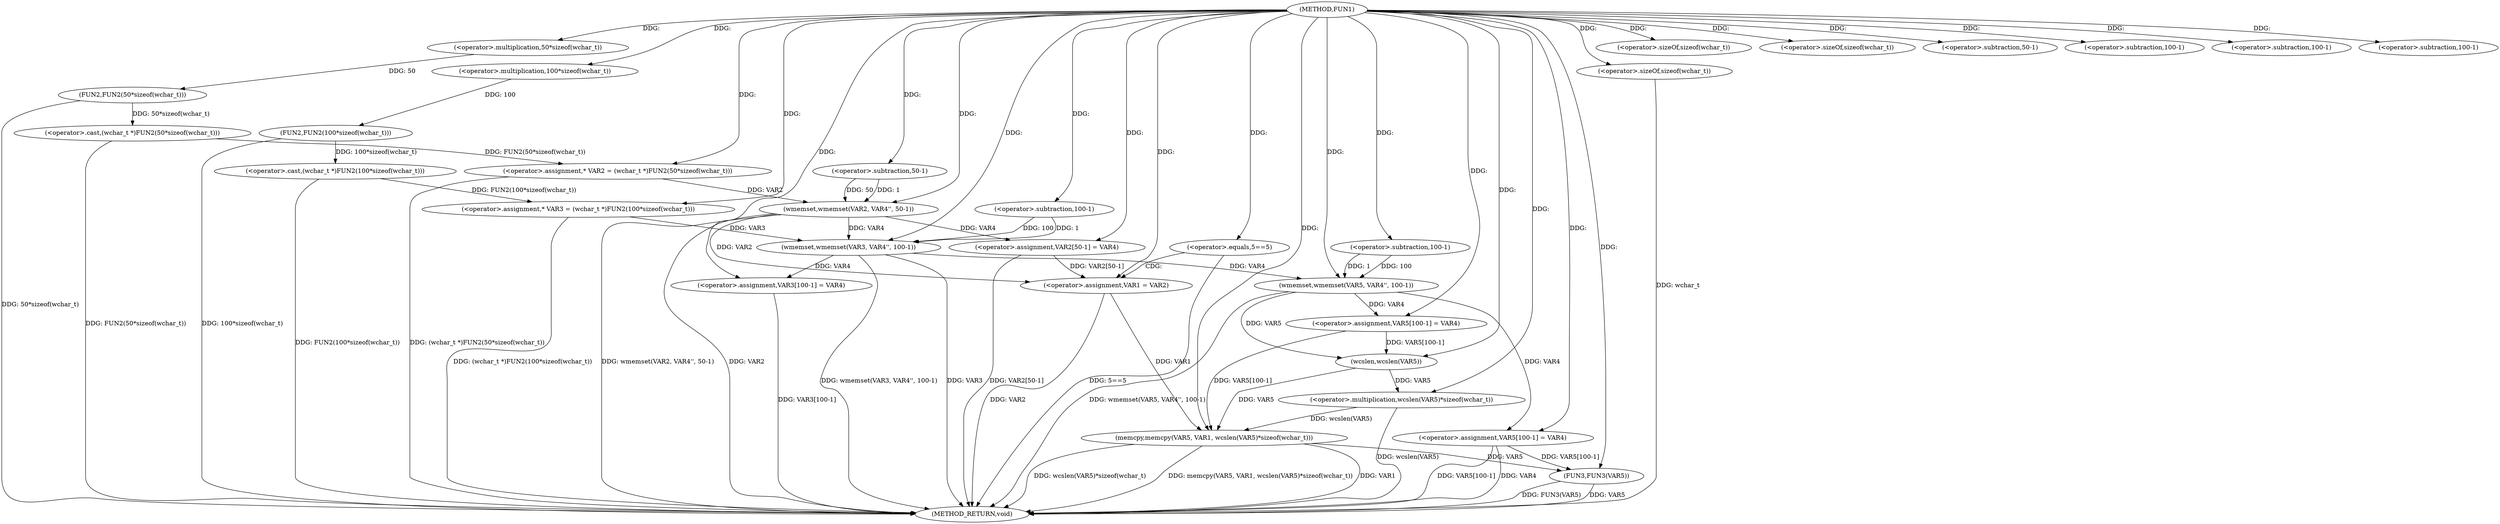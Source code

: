 digraph FUN1 {  
"1000100" [label = "(METHOD,FUN1)" ]
"1000189" [label = "(METHOD_RETURN,void)" ]
"1000104" [label = "(<operator>.assignment,* VAR2 = (wchar_t *)FUN2(50*sizeof(wchar_t)))" ]
"1000106" [label = "(<operator>.cast,(wchar_t *)FUN2(50*sizeof(wchar_t)))" ]
"1000108" [label = "(FUN2,FUN2(50*sizeof(wchar_t)))" ]
"1000109" [label = "(<operator>.multiplication,50*sizeof(wchar_t))" ]
"1000111" [label = "(<operator>.sizeOf,sizeof(wchar_t))" ]
"1000114" [label = "(<operator>.assignment,* VAR3 = (wchar_t *)FUN2(100*sizeof(wchar_t)))" ]
"1000116" [label = "(<operator>.cast,(wchar_t *)FUN2(100*sizeof(wchar_t)))" ]
"1000118" [label = "(FUN2,FUN2(100*sizeof(wchar_t)))" ]
"1000119" [label = "(<operator>.multiplication,100*sizeof(wchar_t))" ]
"1000121" [label = "(<operator>.sizeOf,sizeof(wchar_t))" ]
"1000123" [label = "(wmemset,wmemset(VAR2, VAR4'', 50-1))" ]
"1000126" [label = "(<operator>.subtraction,50-1)" ]
"1000129" [label = "(<operator>.assignment,VAR2[50-1] = VAR4)" ]
"1000132" [label = "(<operator>.subtraction,50-1)" ]
"1000136" [label = "(wmemset,wmemset(VAR3, VAR4'', 100-1))" ]
"1000139" [label = "(<operator>.subtraction,100-1)" ]
"1000142" [label = "(<operator>.assignment,VAR3[100-1] = VAR4)" ]
"1000145" [label = "(<operator>.subtraction,100-1)" ]
"1000150" [label = "(<operator>.equals,5==5)" ]
"1000154" [label = "(<operator>.assignment,VAR1 = VAR2)" ]
"1000159" [label = "(wmemset,wmemset(VAR5, VAR4'', 100-1))" ]
"1000162" [label = "(<operator>.subtraction,100-1)" ]
"1000165" [label = "(<operator>.assignment,VAR5[100-1] = VAR4)" ]
"1000168" [label = "(<operator>.subtraction,100-1)" ]
"1000172" [label = "(memcpy,memcpy(VAR5, VAR1, wcslen(VAR5)*sizeof(wchar_t)))" ]
"1000175" [label = "(<operator>.multiplication,wcslen(VAR5)*sizeof(wchar_t))" ]
"1000176" [label = "(wcslen,wcslen(VAR5))" ]
"1000178" [label = "(<operator>.sizeOf,sizeof(wchar_t))" ]
"1000180" [label = "(<operator>.assignment,VAR5[100-1] = VAR4)" ]
"1000183" [label = "(<operator>.subtraction,100-1)" ]
"1000187" [label = "(FUN3,FUN3(VAR5))" ]
  "1000106" -> "1000189"  [ label = "DDG: FUN2(50*sizeof(wchar_t))"] 
  "1000180" -> "1000189"  [ label = "DDG: VAR5[100-1]"] 
  "1000175" -> "1000189"  [ label = "DDG: wcslen(VAR5)"] 
  "1000116" -> "1000189"  [ label = "DDG: FUN2(100*sizeof(wchar_t))"] 
  "1000150" -> "1000189"  [ label = "DDG: 5==5"] 
  "1000154" -> "1000189"  [ label = "DDG: VAR2"] 
  "1000118" -> "1000189"  [ label = "DDG: 100*sizeof(wchar_t)"] 
  "1000123" -> "1000189"  [ label = "DDG: VAR2"] 
  "1000159" -> "1000189"  [ label = "DDG: wmemset(VAR5, VAR4'', 100-1)"] 
  "1000187" -> "1000189"  [ label = "DDG: VAR5"] 
  "1000129" -> "1000189"  [ label = "DDG: VAR2[50-1]"] 
  "1000180" -> "1000189"  [ label = "DDG: VAR4"] 
  "1000172" -> "1000189"  [ label = "DDG: memcpy(VAR5, VAR1, wcslen(VAR5)*sizeof(wchar_t))"] 
  "1000187" -> "1000189"  [ label = "DDG: FUN3(VAR5)"] 
  "1000178" -> "1000189"  [ label = "DDG: wchar_t"] 
  "1000123" -> "1000189"  [ label = "DDG: wmemset(VAR2, VAR4'', 50-1)"] 
  "1000142" -> "1000189"  [ label = "DDG: VAR3[100-1]"] 
  "1000136" -> "1000189"  [ label = "DDG: wmemset(VAR3, VAR4'', 100-1)"] 
  "1000114" -> "1000189"  [ label = "DDG: (wchar_t *)FUN2(100*sizeof(wchar_t))"] 
  "1000172" -> "1000189"  [ label = "DDG: VAR1"] 
  "1000136" -> "1000189"  [ label = "DDG: VAR3"] 
  "1000104" -> "1000189"  [ label = "DDG: (wchar_t *)FUN2(50*sizeof(wchar_t))"] 
  "1000172" -> "1000189"  [ label = "DDG: wcslen(VAR5)*sizeof(wchar_t)"] 
  "1000108" -> "1000189"  [ label = "DDG: 50*sizeof(wchar_t)"] 
  "1000106" -> "1000104"  [ label = "DDG: FUN2(50*sizeof(wchar_t))"] 
  "1000100" -> "1000104"  [ label = "DDG: "] 
  "1000108" -> "1000106"  [ label = "DDG: 50*sizeof(wchar_t)"] 
  "1000109" -> "1000108"  [ label = "DDG: 50"] 
  "1000100" -> "1000109"  [ label = "DDG: "] 
  "1000100" -> "1000111"  [ label = "DDG: "] 
  "1000116" -> "1000114"  [ label = "DDG: FUN2(100*sizeof(wchar_t))"] 
  "1000100" -> "1000114"  [ label = "DDG: "] 
  "1000118" -> "1000116"  [ label = "DDG: 100*sizeof(wchar_t)"] 
  "1000119" -> "1000118"  [ label = "DDG: 100"] 
  "1000100" -> "1000119"  [ label = "DDG: "] 
  "1000100" -> "1000121"  [ label = "DDG: "] 
  "1000104" -> "1000123"  [ label = "DDG: VAR2"] 
  "1000100" -> "1000123"  [ label = "DDG: "] 
  "1000126" -> "1000123"  [ label = "DDG: 50"] 
  "1000126" -> "1000123"  [ label = "DDG: 1"] 
  "1000100" -> "1000126"  [ label = "DDG: "] 
  "1000123" -> "1000129"  [ label = "DDG: VAR4"] 
  "1000100" -> "1000129"  [ label = "DDG: "] 
  "1000100" -> "1000132"  [ label = "DDG: "] 
  "1000114" -> "1000136"  [ label = "DDG: VAR3"] 
  "1000100" -> "1000136"  [ label = "DDG: "] 
  "1000123" -> "1000136"  [ label = "DDG: VAR4"] 
  "1000139" -> "1000136"  [ label = "DDG: 100"] 
  "1000139" -> "1000136"  [ label = "DDG: 1"] 
  "1000100" -> "1000139"  [ label = "DDG: "] 
  "1000136" -> "1000142"  [ label = "DDG: VAR4"] 
  "1000100" -> "1000142"  [ label = "DDG: "] 
  "1000100" -> "1000145"  [ label = "DDG: "] 
  "1000100" -> "1000150"  [ label = "DDG: "] 
  "1000129" -> "1000154"  [ label = "DDG: VAR2[50-1]"] 
  "1000123" -> "1000154"  [ label = "DDG: VAR2"] 
  "1000100" -> "1000154"  [ label = "DDG: "] 
  "1000100" -> "1000159"  [ label = "DDG: "] 
  "1000136" -> "1000159"  [ label = "DDG: VAR4"] 
  "1000162" -> "1000159"  [ label = "DDG: 100"] 
  "1000162" -> "1000159"  [ label = "DDG: 1"] 
  "1000100" -> "1000162"  [ label = "DDG: "] 
  "1000159" -> "1000165"  [ label = "DDG: VAR4"] 
  "1000100" -> "1000165"  [ label = "DDG: "] 
  "1000100" -> "1000168"  [ label = "DDG: "] 
  "1000165" -> "1000172"  [ label = "DDG: VAR5[100-1]"] 
  "1000176" -> "1000172"  [ label = "DDG: VAR5"] 
  "1000100" -> "1000172"  [ label = "DDG: "] 
  "1000154" -> "1000172"  [ label = "DDG: VAR1"] 
  "1000175" -> "1000172"  [ label = "DDG: wcslen(VAR5)"] 
  "1000176" -> "1000175"  [ label = "DDG: VAR5"] 
  "1000159" -> "1000176"  [ label = "DDG: VAR5"] 
  "1000165" -> "1000176"  [ label = "DDG: VAR5[100-1]"] 
  "1000100" -> "1000176"  [ label = "DDG: "] 
  "1000100" -> "1000175"  [ label = "DDG: "] 
  "1000100" -> "1000178"  [ label = "DDG: "] 
  "1000100" -> "1000180"  [ label = "DDG: "] 
  "1000159" -> "1000180"  [ label = "DDG: VAR4"] 
  "1000100" -> "1000183"  [ label = "DDG: "] 
  "1000180" -> "1000187"  [ label = "DDG: VAR5[100-1]"] 
  "1000172" -> "1000187"  [ label = "DDG: VAR5"] 
  "1000100" -> "1000187"  [ label = "DDG: "] 
  "1000150" -> "1000154"  [ label = "CDG: "] 
}
